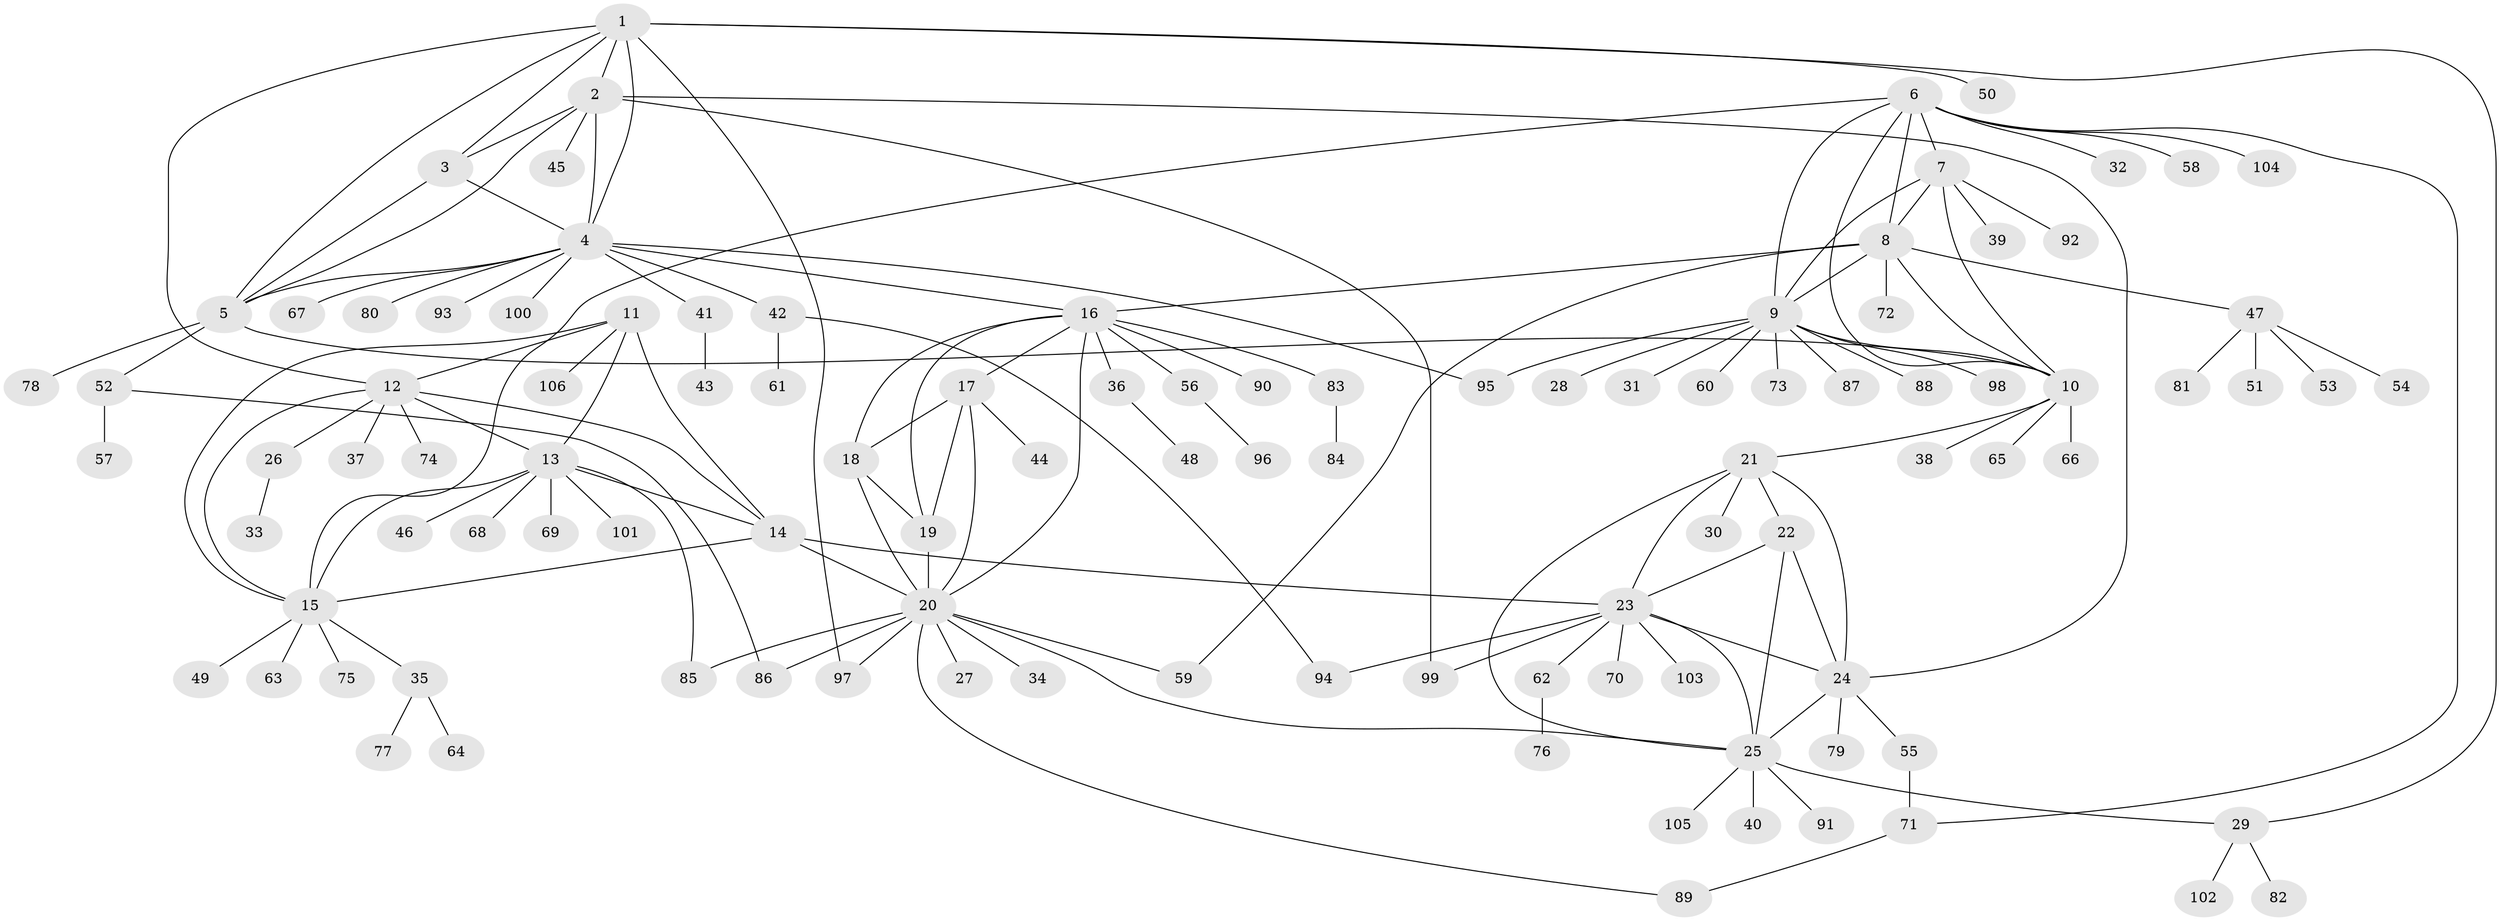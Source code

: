 // coarse degree distribution, {10: 0.024096385542168676, 6: 0.024096385542168676, 4: 0.03614457831325301, 11: 0.024096385542168676, 9: 0.03614457831325301, 15: 0.012048192771084338, 7: 0.03614457831325301, 5: 0.024096385542168676, 2: 0.1566265060240964, 3: 0.024096385542168676, 8: 0.012048192771084338, 1: 0.5903614457831325}
// Generated by graph-tools (version 1.1) at 2025/24/03/03/25 07:24:13]
// undirected, 106 vertices, 151 edges
graph export_dot {
graph [start="1"]
  node [color=gray90,style=filled];
  1;
  2;
  3;
  4;
  5;
  6;
  7;
  8;
  9;
  10;
  11;
  12;
  13;
  14;
  15;
  16;
  17;
  18;
  19;
  20;
  21;
  22;
  23;
  24;
  25;
  26;
  27;
  28;
  29;
  30;
  31;
  32;
  33;
  34;
  35;
  36;
  37;
  38;
  39;
  40;
  41;
  42;
  43;
  44;
  45;
  46;
  47;
  48;
  49;
  50;
  51;
  52;
  53;
  54;
  55;
  56;
  57;
  58;
  59;
  60;
  61;
  62;
  63;
  64;
  65;
  66;
  67;
  68;
  69;
  70;
  71;
  72;
  73;
  74;
  75;
  76;
  77;
  78;
  79;
  80;
  81;
  82;
  83;
  84;
  85;
  86;
  87;
  88;
  89;
  90;
  91;
  92;
  93;
  94;
  95;
  96;
  97;
  98;
  99;
  100;
  101;
  102;
  103;
  104;
  105;
  106;
  1 -- 2;
  1 -- 3;
  1 -- 4;
  1 -- 5;
  1 -- 12;
  1 -- 29;
  1 -- 50;
  1 -- 97;
  2 -- 3;
  2 -- 4;
  2 -- 5;
  2 -- 24;
  2 -- 45;
  2 -- 99;
  3 -- 4;
  3 -- 5;
  4 -- 5;
  4 -- 16;
  4 -- 41;
  4 -- 42;
  4 -- 67;
  4 -- 80;
  4 -- 93;
  4 -- 95;
  4 -- 100;
  5 -- 10;
  5 -- 52;
  5 -- 78;
  6 -- 7;
  6 -- 8;
  6 -- 9;
  6 -- 10;
  6 -- 15;
  6 -- 32;
  6 -- 58;
  6 -- 71;
  6 -- 104;
  7 -- 8;
  7 -- 9;
  7 -- 10;
  7 -- 39;
  7 -- 92;
  8 -- 9;
  8 -- 10;
  8 -- 16;
  8 -- 47;
  8 -- 59;
  8 -- 72;
  9 -- 10;
  9 -- 28;
  9 -- 31;
  9 -- 60;
  9 -- 73;
  9 -- 87;
  9 -- 88;
  9 -- 95;
  9 -- 98;
  10 -- 21;
  10 -- 38;
  10 -- 65;
  10 -- 66;
  11 -- 12;
  11 -- 13;
  11 -- 14;
  11 -- 15;
  11 -- 106;
  12 -- 13;
  12 -- 14;
  12 -- 15;
  12 -- 26;
  12 -- 37;
  12 -- 74;
  13 -- 14;
  13 -- 15;
  13 -- 46;
  13 -- 68;
  13 -- 69;
  13 -- 85;
  13 -- 101;
  14 -- 15;
  14 -- 20;
  14 -- 23;
  15 -- 35;
  15 -- 49;
  15 -- 63;
  15 -- 75;
  16 -- 17;
  16 -- 18;
  16 -- 19;
  16 -- 20;
  16 -- 36;
  16 -- 56;
  16 -- 83;
  16 -- 90;
  17 -- 18;
  17 -- 19;
  17 -- 20;
  17 -- 44;
  18 -- 19;
  18 -- 20;
  19 -- 20;
  20 -- 25;
  20 -- 27;
  20 -- 34;
  20 -- 59;
  20 -- 85;
  20 -- 86;
  20 -- 89;
  20 -- 97;
  21 -- 22;
  21 -- 23;
  21 -- 24;
  21 -- 25;
  21 -- 30;
  22 -- 23;
  22 -- 24;
  22 -- 25;
  23 -- 24;
  23 -- 25;
  23 -- 62;
  23 -- 70;
  23 -- 94;
  23 -- 99;
  23 -- 103;
  24 -- 25;
  24 -- 55;
  24 -- 79;
  25 -- 29;
  25 -- 40;
  25 -- 91;
  25 -- 105;
  26 -- 33;
  29 -- 82;
  29 -- 102;
  35 -- 64;
  35 -- 77;
  36 -- 48;
  41 -- 43;
  42 -- 61;
  42 -- 94;
  47 -- 51;
  47 -- 53;
  47 -- 54;
  47 -- 81;
  52 -- 57;
  52 -- 86;
  55 -- 71;
  56 -- 96;
  62 -- 76;
  71 -- 89;
  83 -- 84;
}
